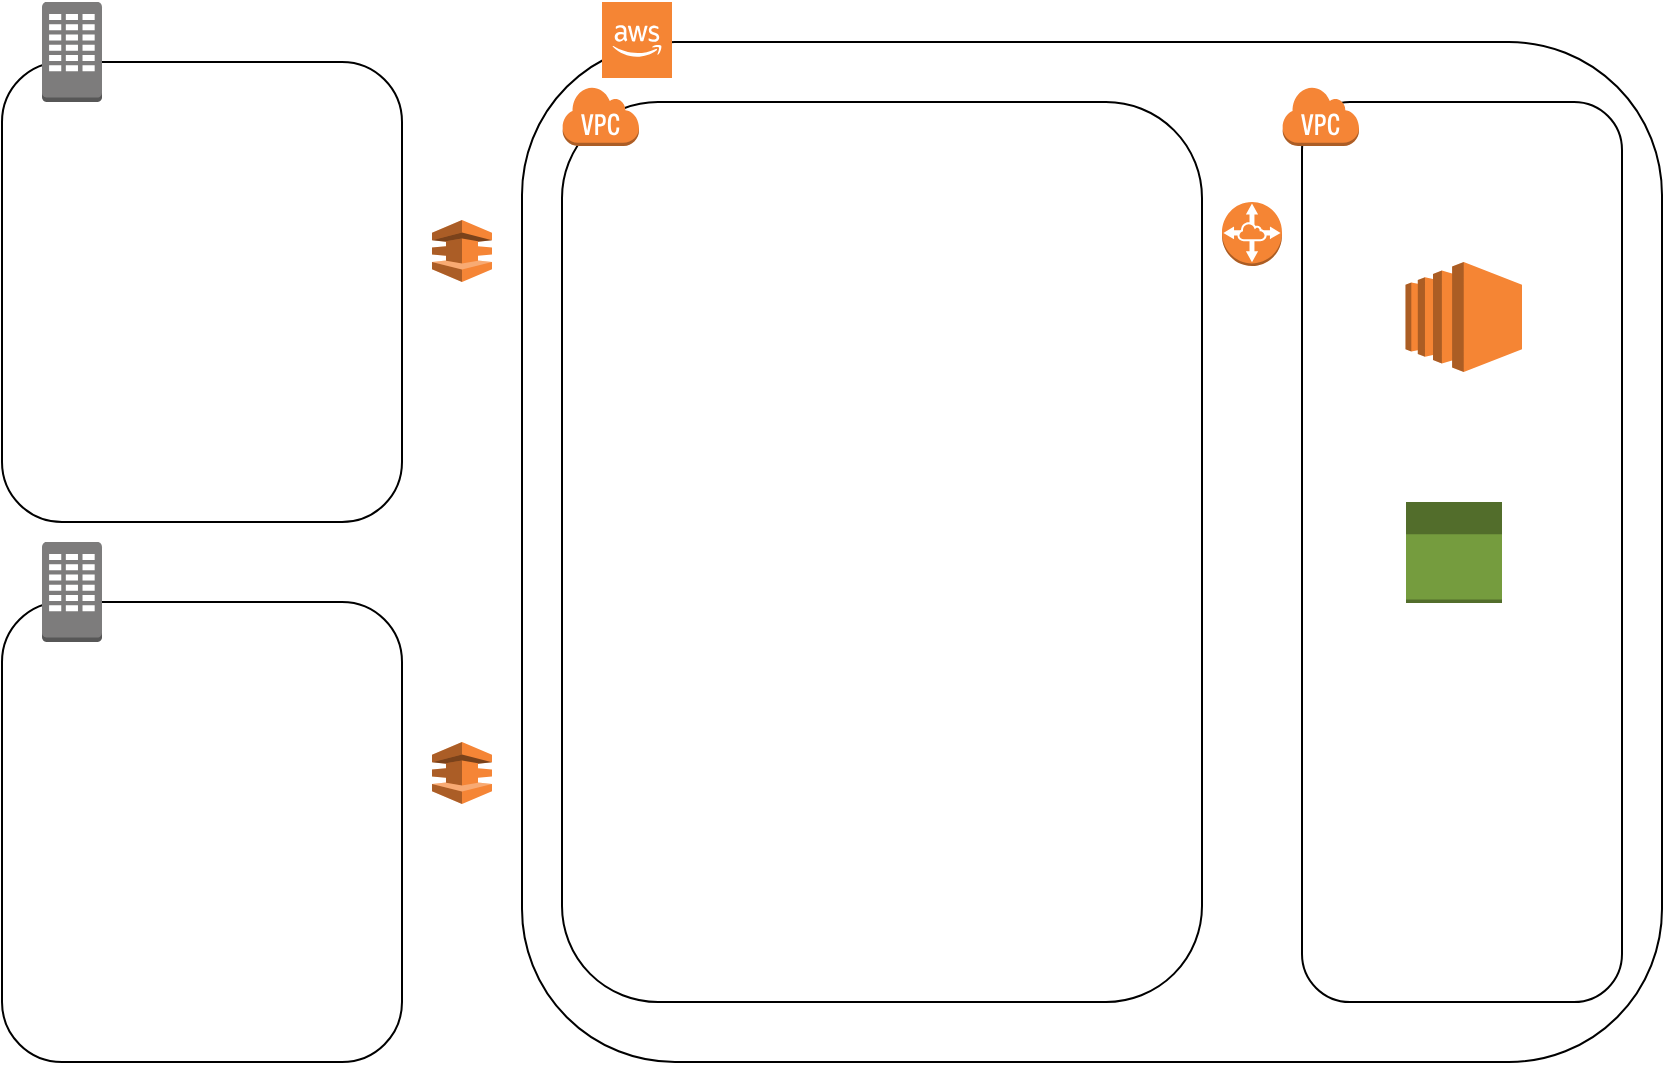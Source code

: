 <mxfile version="12.7.1" type="github"><diagram id="-GG6yKISbXejkulwhydZ" name="Page-1"><mxGraphModel dx="946" dy="591" grid="1" gridSize="10" guides="1" tooltips="1" connect="1" arrows="1" fold="1" page="1" pageScale="1" pageWidth="850" pageHeight="1100" math="0" shadow="0"><root><mxCell id="0"/><mxCell id="1" parent="0"/><mxCell id="xWYqLHZoLawFwuK1ntEF-8" value="" style="rounded=1;whiteSpace=wrap;html=1;fontColor=none;" vertex="1" parent="1"><mxGeometry x="10" y="70" width="200" height="230" as="geometry"/></mxCell><mxCell id="xWYqLHZoLawFwuK1ntEF-2" value="" style="outlineConnect=0;dashed=0;verticalLabelPosition=bottom;verticalAlign=top;align=center;html=1;shape=mxgraph.aws3.direct_connect;fillColor=#F58536;gradientColor=none;fontColor=none;" vertex="1" parent="1"><mxGeometry x="225" y="149" width="30" height="31" as="geometry"/></mxCell><mxCell id="xWYqLHZoLawFwuK1ntEF-9" value="" style="rounded=1;whiteSpace=wrap;html=1;fontColor=none;" vertex="1" parent="1"><mxGeometry x="270" y="60" width="570" height="510" as="geometry"/></mxCell><mxCell id="xWYqLHZoLawFwuK1ntEF-10" value="" style="outlineConnect=0;dashed=0;verticalLabelPosition=bottom;verticalAlign=top;align=center;html=1;shape=mxgraph.aws3.corporate_data_center;fillColor=#7D7C7C;gradientColor=none;fontColor=none;" vertex="1" parent="1"><mxGeometry x="30" y="40" width="30" height="50" as="geometry"/></mxCell><mxCell id="xWYqLHZoLawFwuK1ntEF-11" value="" style="rounded=1;whiteSpace=wrap;html=1;fontColor=none;" vertex="1" parent="1"><mxGeometry x="10" y="340" width="200" height="230" as="geometry"/></mxCell><mxCell id="xWYqLHZoLawFwuK1ntEF-13" value="" style="rounded=1;whiteSpace=wrap;html=1;fontColor=none;" vertex="1" parent="1"><mxGeometry x="290" y="90" width="320" height="450" as="geometry"/></mxCell><mxCell id="xWYqLHZoLawFwuK1ntEF-14" value="" style="rounded=1;whiteSpace=wrap;html=1;fontColor=none;" vertex="1" parent="1"><mxGeometry x="660" y="90" width="160" height="450" as="geometry"/></mxCell><mxCell id="xWYqLHZoLawFwuK1ntEF-4" value="" style="outlineConnect=0;dashed=0;verticalLabelPosition=bottom;verticalAlign=top;align=center;html=1;shape=mxgraph.aws3.cloud_2;fillColor=#F58534;gradientColor=none;fontColor=none;" vertex="1" parent="1"><mxGeometry x="310" y="40" width="35" height="38" as="geometry"/></mxCell><mxCell id="xWYqLHZoLawFwuK1ntEF-7" value="" style="dashed=0;html=1;shape=mxgraph.aws3.virtual_private_cloud;fillColor=#F58536;gradientColor=none;dashed=0;fontColor=none;" vertex="1" parent="1"><mxGeometry x="290" y="82" width="38.5" height="30" as="geometry"/></mxCell><mxCell id="xWYqLHZoLawFwuK1ntEF-15" value="" style="dashed=0;html=1;shape=mxgraph.aws3.virtual_private_cloud;fillColor=#F58536;gradientColor=none;dashed=0;fontColor=none;" vertex="1" parent="1"><mxGeometry x="650" y="82" width="38.5" height="30" as="geometry"/></mxCell><mxCell id="xWYqLHZoLawFwuK1ntEF-16" value="" style="outlineConnect=0;dashed=0;verticalLabelPosition=bottom;verticalAlign=top;align=center;html=1;shape=mxgraph.aws3.corporate_data_center;fillColor=#7D7C7C;gradientColor=none;fontColor=none;" vertex="1" parent="1"><mxGeometry x="30" y="310" width="30" height="50" as="geometry"/></mxCell><mxCell id="xWYqLHZoLawFwuK1ntEF-17" value="" style="outlineConnect=0;dashed=0;verticalLabelPosition=bottom;verticalAlign=top;align=center;html=1;shape=mxgraph.aws3.direct_connect;fillColor=#F58536;gradientColor=none;fontColor=none;" vertex="1" parent="1"><mxGeometry x="225" y="410" width="30" height="31" as="geometry"/></mxCell><mxCell id="xWYqLHZoLawFwuK1ntEF-18" value="" style="outlineConnect=0;dashed=0;verticalLabelPosition=bottom;verticalAlign=top;align=center;html=1;shape=mxgraph.aws3.vpc_peering;fillColor=#F58534;gradientColor=none;fontColor=none;" vertex="1" parent="1"><mxGeometry x="620" y="140" width="30" height="32" as="geometry"/></mxCell><mxCell id="xWYqLHZoLawFwuK1ntEF-19" value="" style="outlineConnect=0;dashed=0;verticalLabelPosition=bottom;verticalAlign=top;align=center;html=1;shape=mxgraph.aws3.ec2;fillColor=#F58534;gradientColor=none;fontColor=none;" vertex="1" parent="1"><mxGeometry x="711.75" y="170" width="58.25" height="55" as="geometry"/></mxCell><mxCell id="xWYqLHZoLawFwuK1ntEF-20" value="" style="outlineConnect=0;dashed=0;verticalLabelPosition=bottom;verticalAlign=top;align=center;html=1;shape=mxgraph.aws3.apps;fillColor=#759C3E;gradientColor=none;fontColor=none;" vertex="1" parent="1"><mxGeometry x="712" y="290" width="48" height="50.5" as="geometry"/></mxCell></root></mxGraphModel></diagram></mxfile>